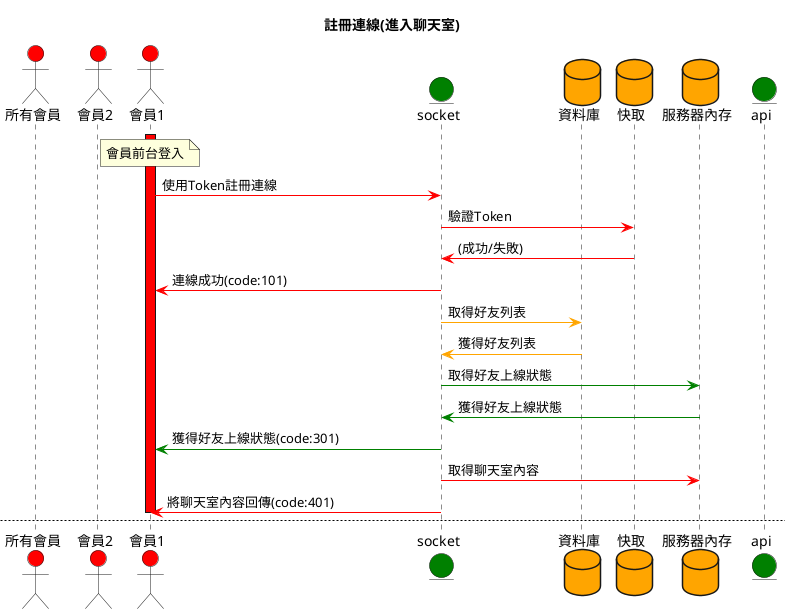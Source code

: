 @startuml

actor 所有會員 as AllUser #red
actor 會員2 as user2 #red
actor 會員1 as user1 #red
entity socket as socket #green
database 資料庫 as db #orange
database 快取 as redis #orange
database 服務器內存 as model #orange
entity api as server #green


title 註冊連線(進入聊天室)
activate user1 #red
note over user1 : 會員前台登入
user1-[#red]>socket : 使用Token註冊連線
socket-[#red]>redis : 驗證Token
redis-[#red]> socket: (成功/失敗)
socket-[#red]>user1 : 連線成功(code:101)

socket-[#orange]>db : 取得好友列表
db-[#orange]>socket : 獲得好友列表

socket-[#green]>model : 取得好友上線狀態
model-[#green]>socket : 獲得好友上線狀態
socket-[#green]>user1 : 獲得好友上線狀態(code:301)

socket-[#red]>model : 取得聊天室內容
socket-[#red]>user1 : 將聊天室內容回傳(code:401)
deactivate user1


newpage 發送訊息
user1-[#green]>socket : 發送聊天訊息
note over socket : 驗證Code,PlayerInfo
socket-[#orange]>user1 : (成功/失敗)
socket-[#orange]>AllUser : 廣播


newpage 加好友
user1-[#green]>socket : 發送加好友請求(Code、MemberID)
note over socket : 驗證Code,PlayerInfo
socket-[#green]>db : 新增好友
db-[#green]>socket: 新增好友(成功/失敗)
socket-[#green]>model: 檢查好友上線狀態
model-[#green]>socket: 上線/離線
socket-[#orange]>user1 : 加好友請求(成功新增好友列表(上線狀態)/失敗)

@enduml

